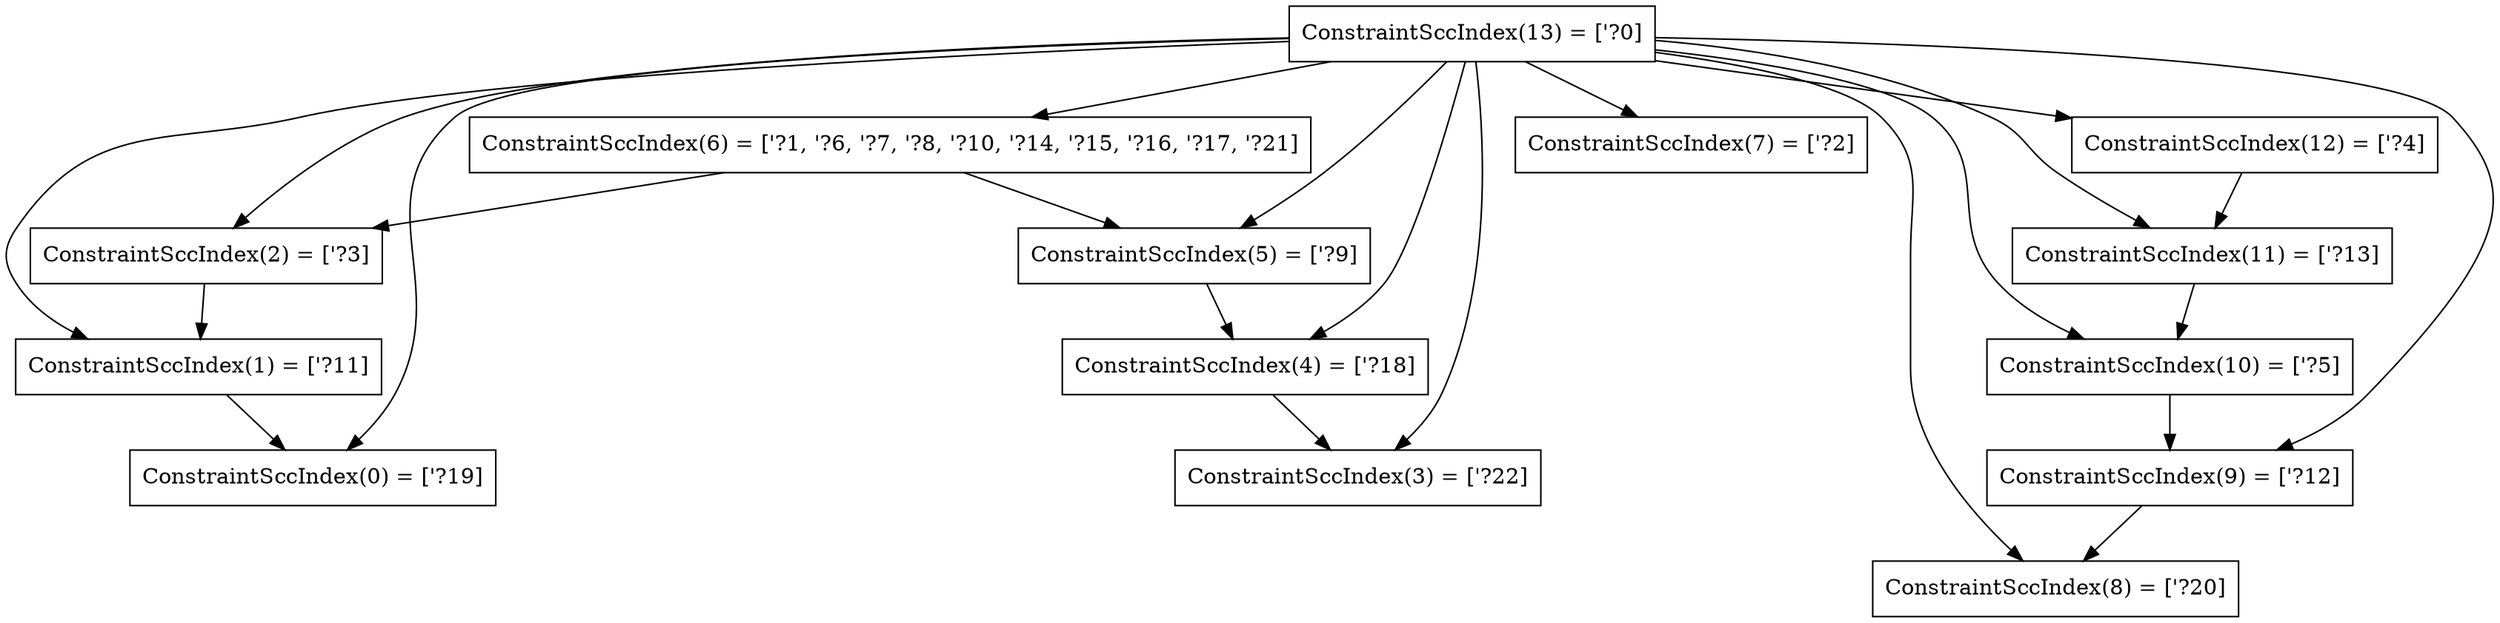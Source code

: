 digraph RegionInferenceContext {
    r0[label="ConstraintSccIndex(0) = [\'?19]"][shape="box"];
    r1[label="ConstraintSccIndex(1) = [\'?11]"][shape="box"];
    r2[label="ConstraintSccIndex(2) = [\'?3]"][shape="box"];
    r3[label="ConstraintSccIndex(3) = [\'?22]"][shape="box"];
    r4[label="ConstraintSccIndex(4) = [\'?18]"][shape="box"];
    r5[label="ConstraintSccIndex(5) = [\'?9]"][shape="box"];
    r6[label="ConstraintSccIndex(6) = [\'?1, \'?6, \'?7, \'?8, \'?10, \'?14, \'?15, \'?16, \'?17, \'?21]"][shape="box"];
    r7[label="ConstraintSccIndex(7) = [\'?2]"][shape="box"];
    r8[label="ConstraintSccIndex(8) = [\'?20]"][shape="box"];
    r9[label="ConstraintSccIndex(9) = [\'?12]"][shape="box"];
    r10[label="ConstraintSccIndex(10) = [\'?5]"][shape="box"];
    r11[label="ConstraintSccIndex(11) = [\'?13]"][shape="box"];
    r12[label="ConstraintSccIndex(12) = [\'?4]"][shape="box"];
    r13[label="ConstraintSccIndex(13) = [\'?0]"][shape="box"];
    r1 -> r0[label=""];
    r2 -> r1[label=""];
    r4 -> r3[label=""];
    r5 -> r4[label=""];
    r6 -> r2[label=""];
    r6 -> r5[label=""];
    r9 -> r8[label=""];
    r10 -> r9[label=""];
    r11 -> r10[label=""];
    r12 -> r11[label=""];
    r13 -> r6[label=""];
    r13 -> r7[label=""];
    r13 -> r2[label=""];
    r13 -> r12[label=""];
    r13 -> r10[label=""];
    r13 -> r5[label=""];
    r13 -> r1[label=""];
    r13 -> r9[label=""];
    r13 -> r11[label=""];
    r13 -> r4[label=""];
    r13 -> r0[label=""];
    r13 -> r8[label=""];
    r13 -> r3[label=""];
}
